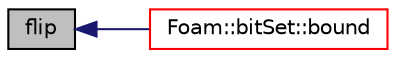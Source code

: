 digraph "flip"
{
  bgcolor="transparent";
  edge [fontname="Helvetica",fontsize="10",labelfontname="Helvetica",labelfontsize="10"];
  node [fontname="Helvetica",fontsize="10",shape=record];
  rankdir="LR";
  Node1 [label="flip",height=0.2,width=0.4,color="black", fillcolor="grey75", style="filled" fontcolor="black"];
  Node1 -> Node2 [dir="back",color="midnightblue",fontsize="10",style="solid",fontname="Helvetica"];
  Node2 [label="Foam::bitSet::bound",height=0.2,width=0.4,color="red",URL="$classFoam_1_1bitSet.html#a5454633da411ab075d0a3b5d177b8297",tooltip="Ensure the addressable range does not exceed maxSize. "];
}
